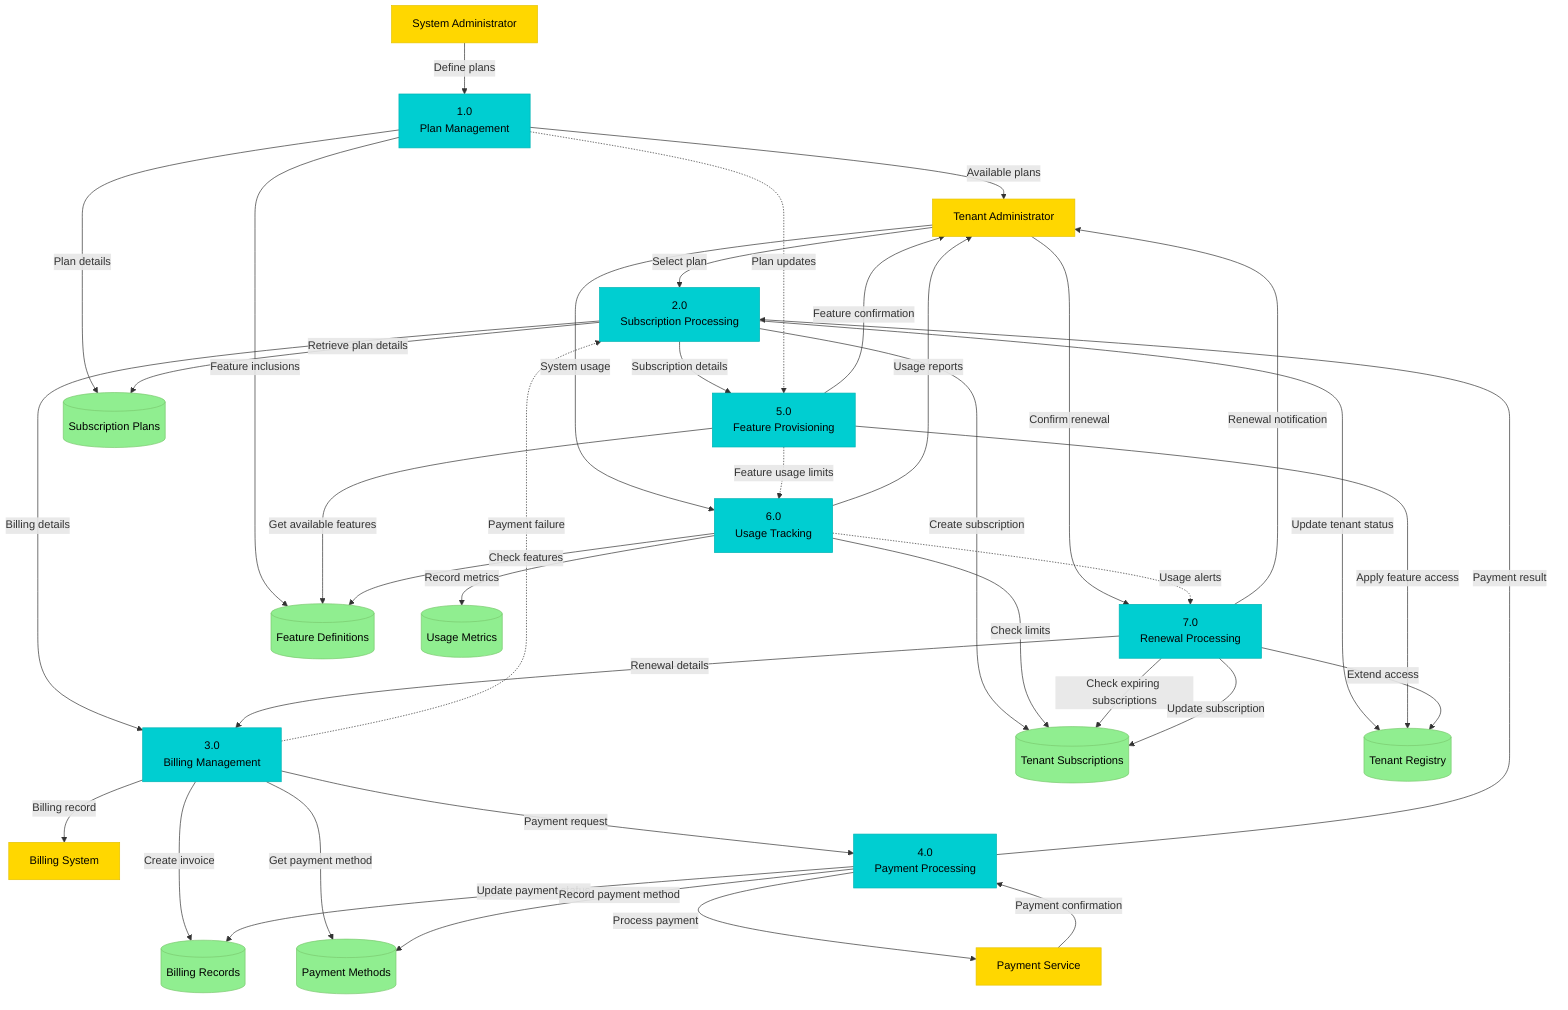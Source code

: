 flowchart TD
    %% External entities
    SA[System Administrator]:::external
    TA[Tenant Administrator]:::external
    BL[Billing System]:::external
    PS[Payment Service]:::external
    
    %% Processes
    P1[1.0\nPlan Management]:::process_sub
    P2[2.0\nSubscription Processing]:::process_sub
    P3[3.0\nBilling Management]:::process_sub
    P4[4.0\nPayment Processing]:::process_sub
    P5[5.0\nFeature Provisioning]:::process_sub
    P6[6.0\nUsage Tracking]:::process_sub
    P7[7.0\nRenewal Processing]:::process_sub
    
    %% Data stores
    DS1[(Subscription Plans)]:::datastore
    DS2[(Tenant Subscriptions)]:::datastore
    DS3[(Feature Definitions)]:::datastore
    DS4[(Billing Records)]:::datastore
    DS5[(Payment Methods)]:::datastore
    DS6[(Usage Metrics)]:::datastore
    DS7[(Tenant Registry)]:::datastore
    
    %% Data flows
    %% Plan management flow
    SA -->|Define plans| P1
    P1 -->|Plan details| DS1
    P1 -->|Feature inclusions| DS3
    P1 -->|Available plans| TA
    
    %% Subscription flow
    TA -->|Select plan| P2
    P2 -->|Retrieve plan details| DS1
    P2 -->|Create subscription| DS2
    P2 -->|Update tenant status| DS7
    P2 -->|Billing details| P3
    
    %% Billing flow
    P3 -->|Create invoice| DS4
    P3 -->|Get payment method| DS5
    P3 -->|Billing record| BL
    P3 -->|Payment request| P4
    
    %% Payment flow
    P4 -->|Process payment| PS
    PS -->|Payment confirmation| P4
    P4 -->|Update payment status| DS4
    P4 -->|Record payment method| DS5
    P4 -->|Payment result| P2
    
    %% Feature provisioning
    P2 -->|Subscription details| P5
    P5 -->|Get available features| DS3
    P5 -->|Apply feature access| DS7
    P5 -->|Feature confirmation| TA
    
    %% Usage tracking
    TA -->|System usage| P6
    P6 -->|Record metrics| DS6
    P6 -->|Check limits| DS2
    P6 -->|Check features| DS3
    P6 -->|Usage reports| TA
    
    %% Renewal flow
    P7 -->|Check expiring subscriptions| DS2
    P7 -->|Renewal notification| TA
    TA -->|Confirm renewal| P7
    P7 -->|Renewal details| P3
    P7 -->|Update subscription| DS2
    P7 -->|Extend access| DS7
    
    %% Optional connections
    P1 -.->|Plan updates| P5
    P6 -.->|Usage alerts| P7
    P3 -.->|Payment failure| P2
    P5 -.->|Feature usage limits| P6
    
    %% Styles
    classDef external fill:#FFD700,stroke:#E6C300,color:black
    classDef process_sub fill:#00CED1,stroke:#00B4B4,color:black
    classDef datastore fill:#90EE90,stroke:#7BC96F,color:black
